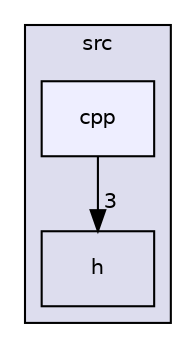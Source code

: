 digraph "src/cpp" {
  compound=true
  node [ fontsize="10", fontname="Helvetica"];
  edge [ labelfontsize="10", labelfontname="Helvetica"];
  subgraph clusterdir_68267d1309a1af8e8297ef4c3efbcdba {
    graph [ bgcolor="#ddddee", pencolor="black", label="src" fontname="Helvetica", fontsize="10", URL="dir_68267d1309a1af8e8297ef4c3efbcdba.html"]
  dir_91e09e7569ccd19553b6fd3d442a4b1c [shape=box label="h" URL="dir_91e09e7569ccd19553b6fd3d442a4b1c.html"];
  dir_dfdbda394c3f7a3aa55229f33a559c41 [shape=box, label="cpp", style="filled", fillcolor="#eeeeff", pencolor="black", URL="dir_dfdbda394c3f7a3aa55229f33a559c41.html"];
  }
  dir_dfdbda394c3f7a3aa55229f33a559c41->dir_91e09e7569ccd19553b6fd3d442a4b1c [headlabel="3", labeldistance=1.5 headhref="dir_000002_000003.html"];
}
